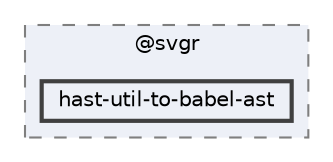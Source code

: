 digraph "pkiclassroomrescheduler/src/main/frontend/node_modules/@svgr/hast-util-to-babel-ast"
{
 // LATEX_PDF_SIZE
  bgcolor="transparent";
  edge [fontname=Helvetica,fontsize=10,labelfontname=Helvetica,labelfontsize=10];
  node [fontname=Helvetica,fontsize=10,shape=box,height=0.2,width=0.4];
  compound=true
  subgraph clusterdir_06862fe7250a28ee77dbb11ecfd0ee1a {
    graph [ bgcolor="#edf0f7", pencolor="grey50", label="@svgr", fontname=Helvetica,fontsize=10 style="filled,dashed", URL="dir_06862fe7250a28ee77dbb11ecfd0ee1a.html",tooltip=""]
  dir_fa78deaf71fc133f531c00024877e6b1 [label="hast-util-to-babel-ast", fillcolor="#edf0f7", color="grey25", style="filled,bold", URL="dir_fa78deaf71fc133f531c00024877e6b1.html",tooltip=""];
  }
}
